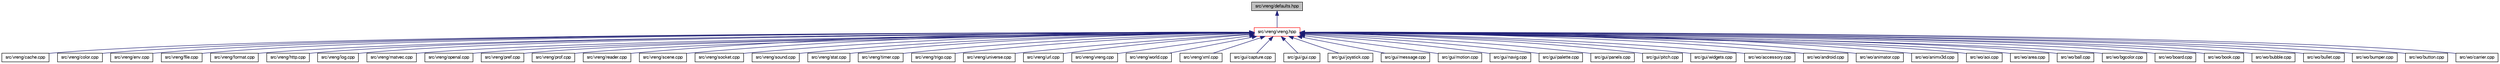 digraph "src/vreng/defaults.hpp"
{
 // LATEX_PDF_SIZE
  bgcolor="transparent";
  edge [fontname="FreeSans",fontsize="10",labelfontname="FreeSans",labelfontsize="10"];
  node [fontname="FreeSans",fontsize="10",shape=record];
  Node1 [label="src/vreng/defaults.hpp",height=0.2,width=0.4,color="black", fillcolor="grey75", style="filled", fontcolor="black",tooltip=" "];
  Node1 -> Node2 [dir="back",color="midnightblue",fontsize="10",style="solid",fontname="FreeSans"];
  Node2 [label="src/vreng/vreng.hpp",height=0.2,width=0.4,color="red",URL="$a00143.html",tooltip=" "];
  Node2 -> Node3 [dir="back",color="midnightblue",fontsize="10",style="solid",fontname="FreeSans"];
  Node3 [label="src/vreng/cache.cpp",height=0.2,width=0.4,color="black",URL="$a00002.html",tooltip=" "];
  Node2 -> Node4 [dir="back",color="midnightblue",fontsize="10",style="solid",fontname="FreeSans"];
  Node4 [label="src/vreng/color.cpp",height=0.2,width=0.4,color="black",URL="$a00008.html",tooltip=" "];
  Node2 -> Node5 [dir="back",color="midnightblue",fontsize="10",style="solid",fontname="FreeSans"];
  Node5 [label="src/vreng/env.cpp",height=0.2,width=0.4,color="black",URL="$a00017.html",tooltip=" "];
  Node2 -> Node6 [dir="back",color="midnightblue",fontsize="10",style="solid",fontname="FreeSans"];
  Node6 [label="src/vreng/file.cpp",height=0.2,width=0.4,color="black",URL="$a00023.html",tooltip=" "];
  Node2 -> Node7 [dir="back",color="midnightblue",fontsize="10",style="solid",fontname="FreeSans"];
  Node7 [label="src/vreng/format.cpp",height=0.2,width=0.4,color="black",URL="$a00029.html",tooltip=" "];
  Node2 -> Node8 [dir="back",color="midnightblue",fontsize="10",style="solid",fontname="FreeSans"];
  Node8 [label="src/vreng/http.cpp",height=0.2,width=0.4,color="black",URL="$a00035.html",tooltip=" "];
  Node2 -> Node9 [dir="back",color="midnightblue",fontsize="10",style="solid",fontname="FreeSans"];
  Node9 [label="src/vreng/log.cpp",height=0.2,width=0.4,color="black",URL="$a00041.html",tooltip=" "];
  Node2 -> Node10 [dir="back",color="midnightblue",fontsize="10",style="solid",fontname="FreeSans"];
  Node10 [label="src/vreng/matvec.cpp",height=0.2,width=0.4,color="black",URL="$a00050.html",tooltip=" "];
  Node2 -> Node11 [dir="back",color="midnightblue",fontsize="10",style="solid",fontname="FreeSans"];
  Node11 [label="src/vreng/openal.cpp",height=0.2,width=0.4,color="black",URL="$a00056.html",tooltip=" "];
  Node2 -> Node12 [dir="back",color="midnightblue",fontsize="10",style="solid",fontname="FreeSans"];
  Node12 [label="src/vreng/pref.cpp",height=0.2,width=0.4,color="black",URL="$a00062.html",tooltip=" "];
  Node2 -> Node13 [dir="back",color="midnightblue",fontsize="10",style="solid",fontname="FreeSans"];
  Node13 [label="src/vreng/prof.cpp",height=0.2,width=0.4,color="black",URL="$a00068.html",tooltip=" "];
  Node2 -> Node14 [dir="back",color="midnightblue",fontsize="10",style="solid",fontname="FreeSans"];
  Node14 [label="src/vreng/reader.cpp",height=0.2,width=0.4,color="black",URL="$a00074.html",tooltip=" "];
  Node2 -> Node15 [dir="back",color="midnightblue",fontsize="10",style="solid",fontname="FreeSans"];
  Node15 [label="src/vreng/scene.cpp",height=0.2,width=0.4,color="black",URL="$a00080.html",tooltip=" "];
  Node2 -> Node16 [dir="back",color="midnightblue",fontsize="10",style="solid",fontname="FreeSans"];
  Node16 [label="src/vreng/socket.cpp",height=0.2,width=0.4,color="black",URL="$a00086.html",tooltip=" "];
  Node2 -> Node17 [dir="back",color="midnightblue",fontsize="10",style="solid",fontname="FreeSans"];
  Node17 [label="src/vreng/sound.cpp",height=0.2,width=0.4,color="black",URL="$a00092.html",tooltip=" "];
  Node2 -> Node18 [dir="back",color="midnightblue",fontsize="10",style="solid",fontname="FreeSans"];
  Node18 [label="src/vreng/stat.cpp",height=0.2,width=0.4,color="black",URL="$a00104.html",tooltip=" "];
  Node2 -> Node19 [dir="back",color="midnightblue",fontsize="10",style="solid",fontname="FreeSans"];
  Node19 [label="src/vreng/timer.cpp",height=0.2,width=0.4,color="black",URL="$a00110.html",tooltip=" "];
  Node2 -> Node20 [dir="back",color="midnightblue",fontsize="10",style="solid",fontname="FreeSans"];
  Node20 [label="src/vreng/trigo.cpp",height=0.2,width=0.4,color="black",URL="$a00116.html",tooltip=" "];
  Node2 -> Node21 [dir="back",color="midnightblue",fontsize="10",style="solid",fontname="FreeSans"];
  Node21 [label="src/vreng/universe.cpp",height=0.2,width=0.4,color="black",URL="$a00125.html",tooltip=" "];
  Node2 -> Node22 [dir="back",color="midnightblue",fontsize="10",style="solid",fontname="FreeSans"];
  Node22 [label="src/vreng/url.cpp",height=0.2,width=0.4,color="black",URL="$a00131.html",tooltip=" "];
  Node2 -> Node23 [dir="back",color="midnightblue",fontsize="10",style="solid",fontname="FreeSans"];
  Node23 [label="src/vreng/vreng.cpp",height=0.2,width=0.4,color="black",URL="$a00140.html",tooltip=" "];
  Node2 -> Node24 [dir="back",color="midnightblue",fontsize="10",style="solid",fontname="FreeSans"];
  Node24 [label="src/vreng/world.cpp",height=0.2,width=0.4,color="black",URL="$a00146.html",tooltip=" "];
  Node2 -> Node25 [dir="back",color="midnightblue",fontsize="10",style="solid",fontname="FreeSans"];
  Node25 [label="src/vreng/xml.cpp",height=0.2,width=0.4,color="black",URL="$a00152.html",tooltip=" "];
  Node2 -> Node26 [dir="back",color="midnightblue",fontsize="10",style="solid",fontname="FreeSans"];
  Node26 [label="src/gui/capture.cpp",height=0.2,width=0.4,color="black",URL="$a00200.html",tooltip=" "];
  Node2 -> Node27 [dir="back",color="midnightblue",fontsize="10",style="solid",fontname="FreeSans"];
  Node27 [label="src/gui/gui.cpp",height=0.2,width=0.4,color="black",URL="$a00206.html",tooltip=" "];
  Node2 -> Node28 [dir="back",color="midnightblue",fontsize="10",style="solid",fontname="FreeSans"];
  Node28 [label="src/gui/joystick.cpp",height=0.2,width=0.4,color="black",URL="$a00212.html",tooltip=" "];
  Node2 -> Node29 [dir="back",color="midnightblue",fontsize="10",style="solid",fontname="FreeSans"];
  Node29 [label="src/gui/message.cpp",height=0.2,width=0.4,color="black",URL="$a00218.html",tooltip=" "];
  Node2 -> Node30 [dir="back",color="midnightblue",fontsize="10",style="solid",fontname="FreeSans"];
  Node30 [label="src/gui/motion.cpp",height=0.2,width=0.4,color="black",URL="$a00224.html",tooltip=" "];
  Node2 -> Node31 [dir="back",color="midnightblue",fontsize="10",style="solid",fontname="FreeSans"];
  Node31 [label="src/gui/navig.cpp",height=0.2,width=0.4,color="black",URL="$a00230.html",tooltip=" "];
  Node2 -> Node32 [dir="back",color="midnightblue",fontsize="10",style="solid",fontname="FreeSans"];
  Node32 [label="src/gui/palette.cpp",height=0.2,width=0.4,color="black",URL="$a00236.html",tooltip=" "];
  Node2 -> Node33 [dir="back",color="midnightblue",fontsize="10",style="solid",fontname="FreeSans"];
  Node33 [label="src/gui/panels.cpp",height=0.2,width=0.4,color="black",URL="$a00242.html",tooltip=" "];
  Node2 -> Node34 [dir="back",color="midnightblue",fontsize="10",style="solid",fontname="FreeSans"];
  Node34 [label="src/gui/pitch.cpp",height=0.2,width=0.4,color="black",URL="$a00248.html",tooltip=" "];
  Node2 -> Node35 [dir="back",color="midnightblue",fontsize="10",style="solid",fontname="FreeSans"];
  Node35 [label="src/gui/widgets.cpp",height=0.2,width=0.4,color="black",URL="$a00260.html",tooltip=" "];
  Node2 -> Node36 [dir="back",color="midnightblue",fontsize="10",style="solid",fontname="FreeSans"];
  Node36 [label="src/wo/accessory.cpp",height=0.2,width=0.4,color="black",URL="$a00266.html",tooltip=" "];
  Node2 -> Node37 [dir="back",color="midnightblue",fontsize="10",style="solid",fontname="FreeSans"];
  Node37 [label="src/wo/android.cpp",height=0.2,width=0.4,color="black",URL="$a00272.html",tooltip=" "];
  Node2 -> Node38 [dir="back",color="midnightblue",fontsize="10",style="solid",fontname="FreeSans"];
  Node38 [label="src/wo/animator.cpp",height=0.2,width=0.4,color="black",URL="$a00278.html",tooltip=" "];
  Node2 -> Node39 [dir="back",color="midnightblue",fontsize="10",style="solid",fontname="FreeSans"];
  Node39 [label="src/wo/animx3d.cpp",height=0.2,width=0.4,color="black",URL="$a00284.html",tooltip=" "];
  Node2 -> Node40 [dir="back",color="midnightblue",fontsize="10",style="solid",fontname="FreeSans"];
  Node40 [label="src/wo/aoi.cpp",height=0.2,width=0.4,color="black",URL="$a00290.html",tooltip=" "];
  Node2 -> Node41 [dir="back",color="midnightblue",fontsize="10",style="solid",fontname="FreeSans"];
  Node41 [label="src/wo/area.cpp",height=0.2,width=0.4,color="black",URL="$a00296.html",tooltip=" "];
  Node2 -> Node42 [dir="back",color="midnightblue",fontsize="10",style="solid",fontname="FreeSans"];
  Node42 [label="src/wo/ball.cpp",height=0.2,width=0.4,color="black",URL="$a00302.html",tooltip=" "];
  Node2 -> Node43 [dir="back",color="midnightblue",fontsize="10",style="solid",fontname="FreeSans"];
  Node43 [label="src/wo/bgcolor.cpp",height=0.2,width=0.4,color="black",URL="$a00308.html",tooltip=" "];
  Node2 -> Node44 [dir="back",color="midnightblue",fontsize="10",style="solid",fontname="FreeSans"];
  Node44 [label="src/wo/board.cpp",height=0.2,width=0.4,color="black",URL="$a00314.html",tooltip=" "];
  Node2 -> Node45 [dir="back",color="midnightblue",fontsize="10",style="solid",fontname="FreeSans"];
  Node45 [label="src/wo/book.cpp",height=0.2,width=0.4,color="black",URL="$a00320.html",tooltip=" "];
  Node2 -> Node46 [dir="back",color="midnightblue",fontsize="10",style="solid",fontname="FreeSans"];
  Node46 [label="src/wo/bubble.cpp",height=0.2,width=0.4,color="black",URL="$a00326.html",tooltip=" "];
  Node2 -> Node47 [dir="back",color="midnightblue",fontsize="10",style="solid",fontname="FreeSans"];
  Node47 [label="src/wo/bullet.cpp",height=0.2,width=0.4,color="black",URL="$a00332.html",tooltip=" "];
  Node2 -> Node48 [dir="back",color="midnightblue",fontsize="10",style="solid",fontname="FreeSans"];
  Node48 [label="src/wo/bumper.cpp",height=0.2,width=0.4,color="black",URL="$a00338.html",tooltip=" "];
  Node2 -> Node49 [dir="back",color="midnightblue",fontsize="10",style="solid",fontname="FreeSans"];
  Node49 [label="src/wo/button.cpp",height=0.2,width=0.4,color="black",URL="$a00344.html",tooltip=" "];
  Node2 -> Node50 [dir="back",color="midnightblue",fontsize="10",style="solid",fontname="FreeSans"];
  Node50 [label="src/wo/carrier.cpp",height=0.2,width=0.4,color="black",URL="$a00350.html",tooltip=" "];
}
